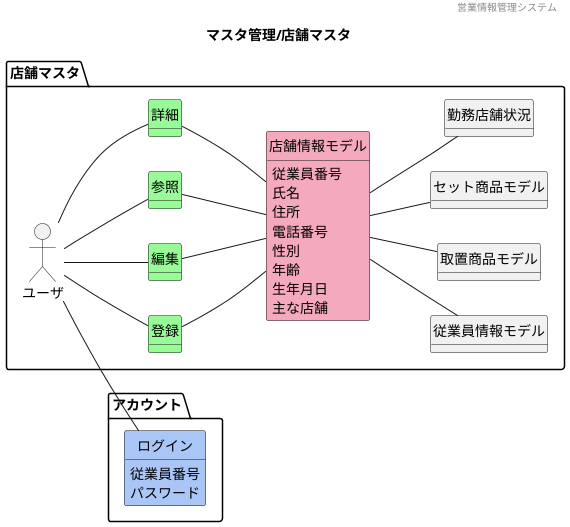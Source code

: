 @startuml images/マスタ管理/店舗マスタ
' ヘッダー
header 営業情報管理システム
' タイトル
title マスタ管理/店舗マスタ
' 
hide circle
' 
hide method
' hide members
left to right direction

package "アカウント"{
    class "ログイン" #A9C6F6
}

package "店舗マスタ"{
    mix_actor "ユーザ"
    class "登録" #98fb98
    class "編集" #98fb98
    class "参照" #98fb98
    class "詳細" #98fb98
    class "店舗情報モデル" #F5A9BC
    class "従業員情報モデル"
    class "取置商品モデル"
    class "セット商品モデル"
    ' class "" #F5A9BC
    ' class "" #F5A9BC
    

    ユーザ -- 参照
    ユーザ -- 登録
    ユーザ -- 編集
    ユーザ -- 詳細
    参照 -- 店舗情報モデル
    登録 -- 店舗情報モデル
    編集 -- 店舗情報モデル
    詳細 -- 店舗情報モデル
    店舗情報モデル -- 勤務店舗状況
    店舗情報モデル -- 従業員情報モデル
    店舗情報モデル -- 取置商品モデル
    店舗情報モデル -- セット商品モデル

    店舗情報モデル : 従業員番号
    店舗情報モデル : 氏名
    店舗情報モデル : 住所
    店舗情報モデル : 電話番号
    店舗情報モデル : 性別
    店舗情報モデル : 年齢
    店舗情報モデル : 生年月日
    店舗情報モデル : 主な店舗
    ' 勤務店舗状況 : 店舗名
    ' 勤務店舗状況 : 従業員数
    ' 勤務店舗状況 : 責任者
    ' 店舗情報モデル : 店舗名
    ' 店舗情報モデル : 住所
    ' 店舗情報モデル : 連絡先
    ' 店舗情報モデル : 店長
    ' 店舗情報モデル : 主な従業員
    ' セット商品モデル : セット商品ID
    ' セット商品モデル : セット名
    ' セット商品モデル : 商品コード
    ' セット商品モデル : 型番
    ' セット商品モデル : 店舗ID[FK]
    ' セット商品モデル : 商品数
    ' セット商品モデル : 作成日時
    ' セット商品モデル : 最終更新日時
    ' 取置商品モデル : 取置予約ID
    ' 取置商品モデル : 商品コード[FK]
    ' 取置商品モデル : 型番
    ' 取置商品モデル : 店舗ID[FK]
    ' 取置商品モデル : 予約者氏名
    ' 取置商品モデル : 連絡先
    ' 取置商品モデル : 予約日時
    ' 取置商品モデル : 最終更新日時
    ' 従業員情報モデル : 従業員ID
    ' 従業員情報モデル : 雇用形態
    ' 従業員情報モデル : 店舗ID[FK]
    ' 従業員情報モデル : 氏名
    ' 従業員情報モデル : 氏名(カナ)
    ' 従業員情報モデル : 電話番号
    ' 従業員情報モデル : 性別
    ' 従業員情報モデル : 生年月日
    ' 従業員情報モデル : 年齢
    ' 従業員情報モデル : パスワード
    ' 従業員情報モデル : 無効フラグ
    ' 従業員情報モデル : 作成日時
    ' 従業員情報モデル : 最終更新日時
    ログイン : 従業員番号
    ログイン : パスワード
}

ユーザ -- ログイン

@enduml